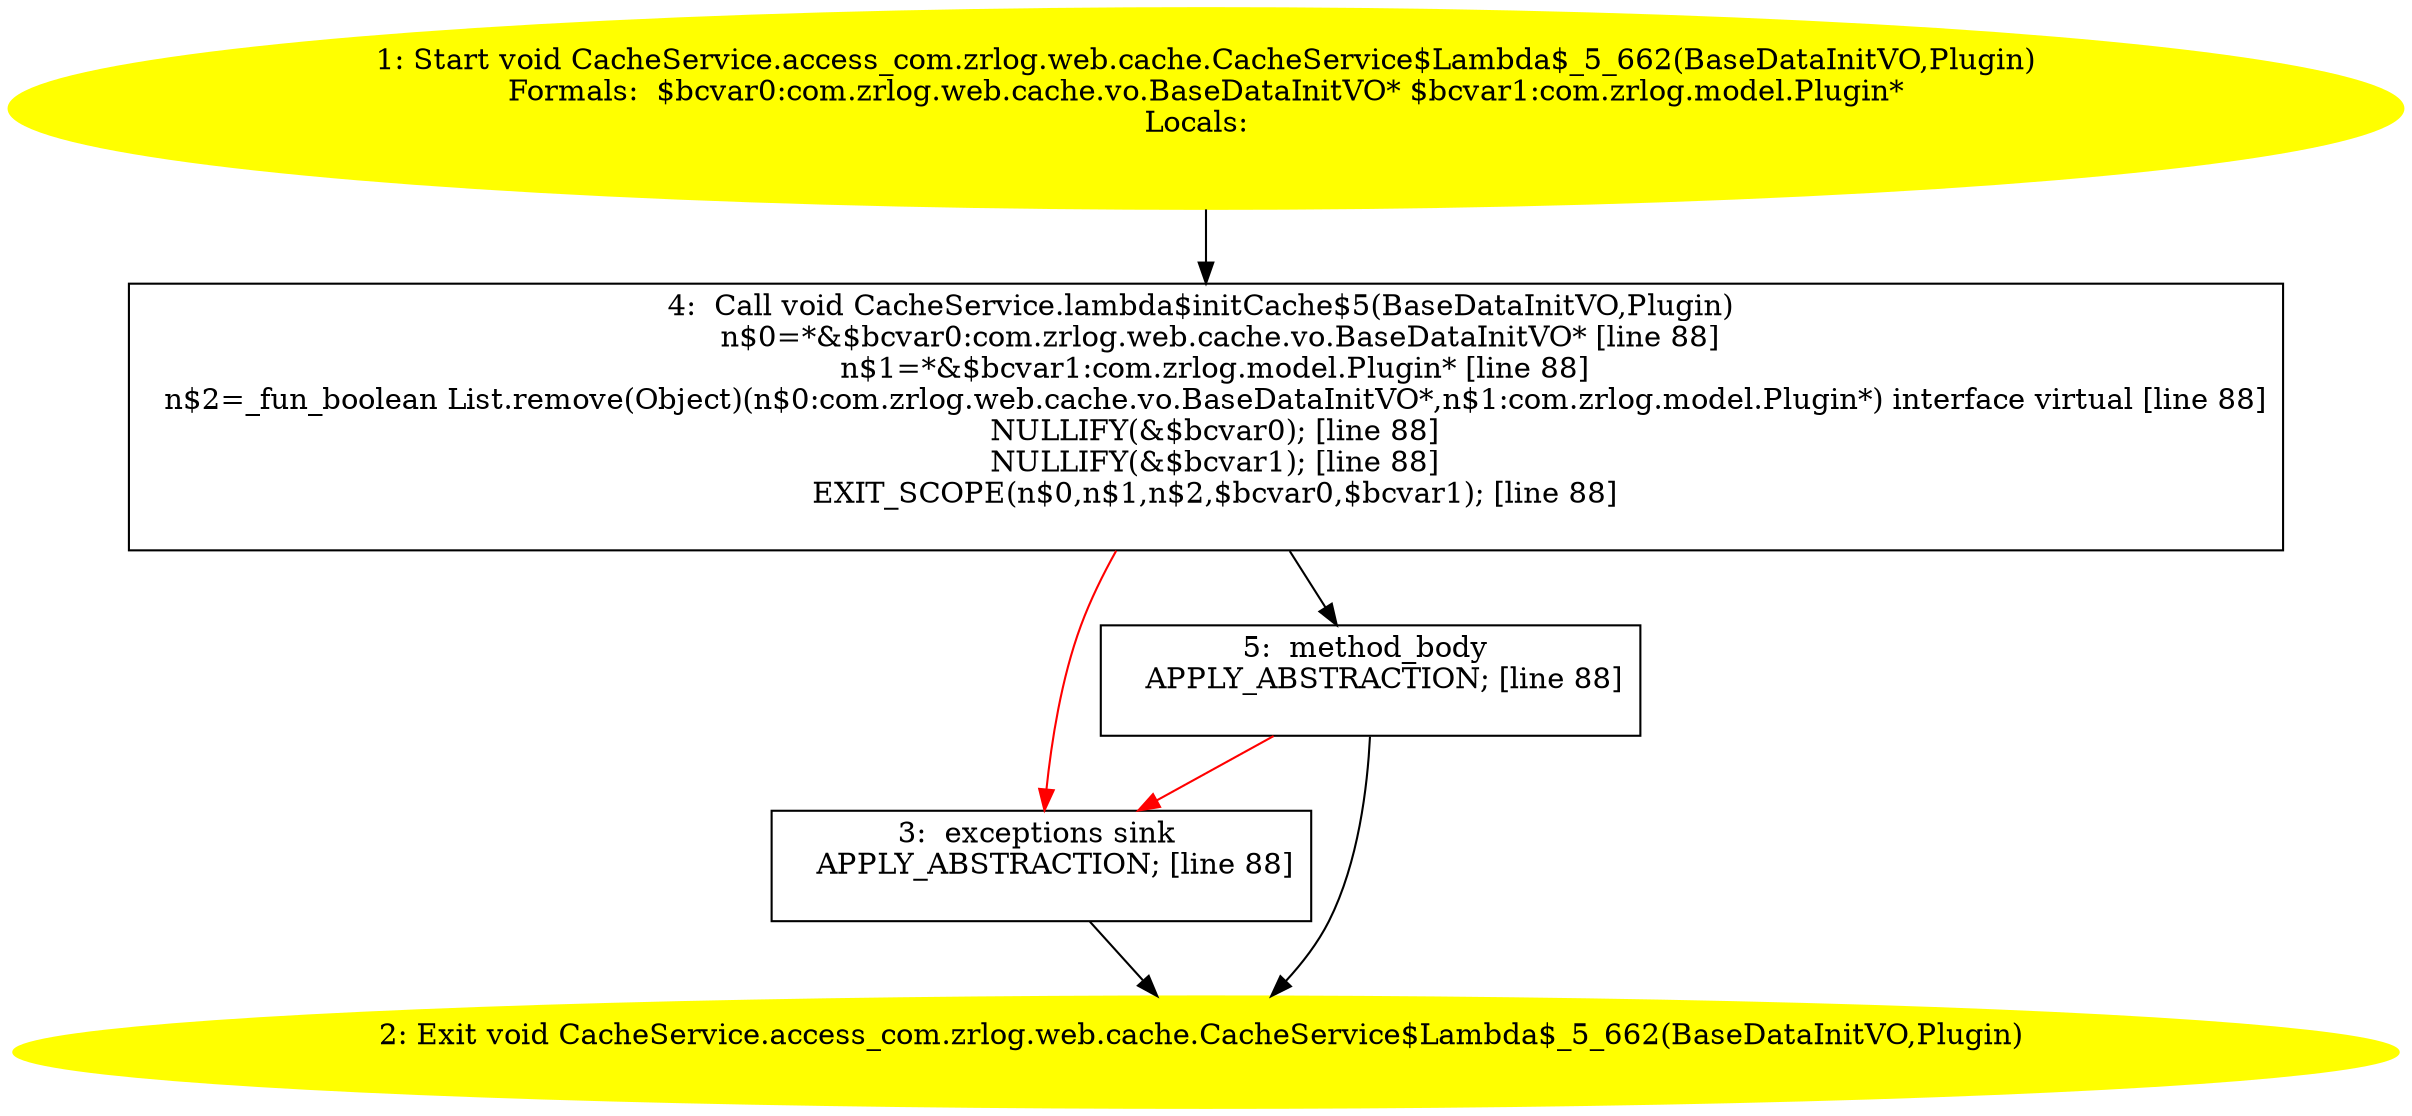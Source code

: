 /* @generated */
digraph cfg {
"com.zrlog.web.cache.CacheService.access_com.zrlog.web.cache.CacheService$Lambda$_5_662(com.zrlog.web.b116969c978de62a2848e7f7d83692e2_1" [label="1: Start void CacheService.access_com.zrlog.web.cache.CacheService$Lambda$_5_662(BaseDataInitVO,Plugin)\nFormals:  $bcvar0:com.zrlog.web.cache.vo.BaseDataInitVO* $bcvar1:com.zrlog.model.Plugin*\nLocals:  \n  " color=yellow style=filled]
	

	 "com.zrlog.web.cache.CacheService.access_com.zrlog.web.cache.CacheService$Lambda$_5_662(com.zrlog.web.b116969c978de62a2848e7f7d83692e2_1" -> "com.zrlog.web.cache.CacheService.access_com.zrlog.web.cache.CacheService$Lambda$_5_662(com.zrlog.web.b116969c978de62a2848e7f7d83692e2_4" ;
"com.zrlog.web.cache.CacheService.access_com.zrlog.web.cache.CacheService$Lambda$_5_662(com.zrlog.web.b116969c978de62a2848e7f7d83692e2_2" [label="2: Exit void CacheService.access_com.zrlog.web.cache.CacheService$Lambda$_5_662(BaseDataInitVO,Plugin) \n  " color=yellow style=filled]
	

"com.zrlog.web.cache.CacheService.access_com.zrlog.web.cache.CacheService$Lambda$_5_662(com.zrlog.web.b116969c978de62a2848e7f7d83692e2_3" [label="3:  exceptions sink \n   APPLY_ABSTRACTION; [line 88]\n " shape="box"]
	

	 "com.zrlog.web.cache.CacheService.access_com.zrlog.web.cache.CacheService$Lambda$_5_662(com.zrlog.web.b116969c978de62a2848e7f7d83692e2_3" -> "com.zrlog.web.cache.CacheService.access_com.zrlog.web.cache.CacheService$Lambda$_5_662(com.zrlog.web.b116969c978de62a2848e7f7d83692e2_2" ;
"com.zrlog.web.cache.CacheService.access_com.zrlog.web.cache.CacheService$Lambda$_5_662(com.zrlog.web.b116969c978de62a2848e7f7d83692e2_4" [label="4:  Call void CacheService.lambda$initCache$5(BaseDataInitVO,Plugin) \n   n$0=*&$bcvar0:com.zrlog.web.cache.vo.BaseDataInitVO* [line 88]\n  n$1=*&$bcvar1:com.zrlog.model.Plugin* [line 88]\n  n$2=_fun_boolean List.remove(Object)(n$0:com.zrlog.web.cache.vo.BaseDataInitVO*,n$1:com.zrlog.model.Plugin*) interface virtual [line 88]\n  NULLIFY(&$bcvar0); [line 88]\n  NULLIFY(&$bcvar1); [line 88]\n  EXIT_SCOPE(n$0,n$1,n$2,$bcvar0,$bcvar1); [line 88]\n " shape="box"]
	

	 "com.zrlog.web.cache.CacheService.access_com.zrlog.web.cache.CacheService$Lambda$_5_662(com.zrlog.web.b116969c978de62a2848e7f7d83692e2_4" -> "com.zrlog.web.cache.CacheService.access_com.zrlog.web.cache.CacheService$Lambda$_5_662(com.zrlog.web.b116969c978de62a2848e7f7d83692e2_5" ;
	 "com.zrlog.web.cache.CacheService.access_com.zrlog.web.cache.CacheService$Lambda$_5_662(com.zrlog.web.b116969c978de62a2848e7f7d83692e2_4" -> "com.zrlog.web.cache.CacheService.access_com.zrlog.web.cache.CacheService$Lambda$_5_662(com.zrlog.web.b116969c978de62a2848e7f7d83692e2_3" [color="red" ];
"com.zrlog.web.cache.CacheService.access_com.zrlog.web.cache.CacheService$Lambda$_5_662(com.zrlog.web.b116969c978de62a2848e7f7d83692e2_5" [label="5:  method_body \n   APPLY_ABSTRACTION; [line 88]\n " shape="box"]
	

	 "com.zrlog.web.cache.CacheService.access_com.zrlog.web.cache.CacheService$Lambda$_5_662(com.zrlog.web.b116969c978de62a2848e7f7d83692e2_5" -> "com.zrlog.web.cache.CacheService.access_com.zrlog.web.cache.CacheService$Lambda$_5_662(com.zrlog.web.b116969c978de62a2848e7f7d83692e2_2" ;
	 "com.zrlog.web.cache.CacheService.access_com.zrlog.web.cache.CacheService$Lambda$_5_662(com.zrlog.web.b116969c978de62a2848e7f7d83692e2_5" -> "com.zrlog.web.cache.CacheService.access_com.zrlog.web.cache.CacheService$Lambda$_5_662(com.zrlog.web.b116969c978de62a2848e7f7d83692e2_3" [color="red" ];
}

